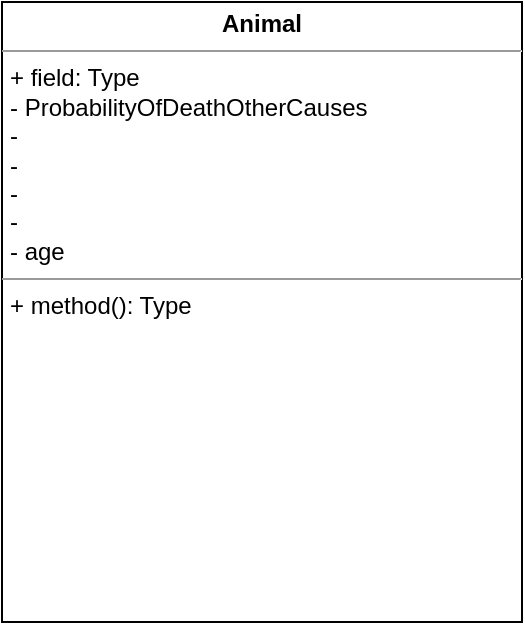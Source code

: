 <mxfile version="12.1.4" type="github" pages="1"><diagram id="Sb4gesYFeaovI2J1ch-v" name="Page-1"><mxGraphModel dx="768" dy="464" grid="1" gridSize="10" guides="1" tooltips="1" connect="1" arrows="1" fold="1" page="1" pageScale="1" pageWidth="850" pageHeight="1100" math="0" shadow="0"><root><mxCell id="0"/><mxCell id="1" parent="0"/><mxCell id="gLTSVYLzWZKIrhZtH_-I-6" value="&lt;p style=&quot;margin: 0px ; margin-top: 4px ; text-align: center&quot;&gt;&lt;b&gt;Animal&lt;/b&gt;&lt;/p&gt;&lt;hr size=&quot;1&quot;&gt;&lt;p style=&quot;margin: 0px ; margin-left: 4px&quot;&gt;+ field: Type&lt;/p&gt;&lt;p style=&quot;margin: 0px ; margin-left: 4px&quot;&gt;- ProbabilityOfDeathOtherCauses&lt;/p&gt;&lt;p style=&quot;margin: 0px ; margin-left: 4px&quot;&gt;-&lt;/p&gt;&lt;p style=&quot;margin: 0px ; margin-left: 4px&quot;&gt;-&lt;/p&gt;&lt;p style=&quot;margin: 0px ; margin-left: 4px&quot;&gt;-&lt;/p&gt;&lt;p style=&quot;margin: 0px ; margin-left: 4px&quot;&gt;-&lt;/p&gt;&lt;p style=&quot;margin: 0px ; margin-left: 4px&quot;&gt;- age&lt;/p&gt;&lt;hr size=&quot;1&quot;&gt;&lt;p style=&quot;margin: 0px ; margin-left: 4px&quot;&gt;+ method(): Type&lt;/p&gt;" style="verticalAlign=top;align=left;overflow=fill;fontSize=12;fontFamily=Helvetica;html=1;" vertex="1" parent="1"><mxGeometry x="170" y="140" width="260" height="310" as="geometry"/></mxCell></root></mxGraphModel></diagram></mxfile>